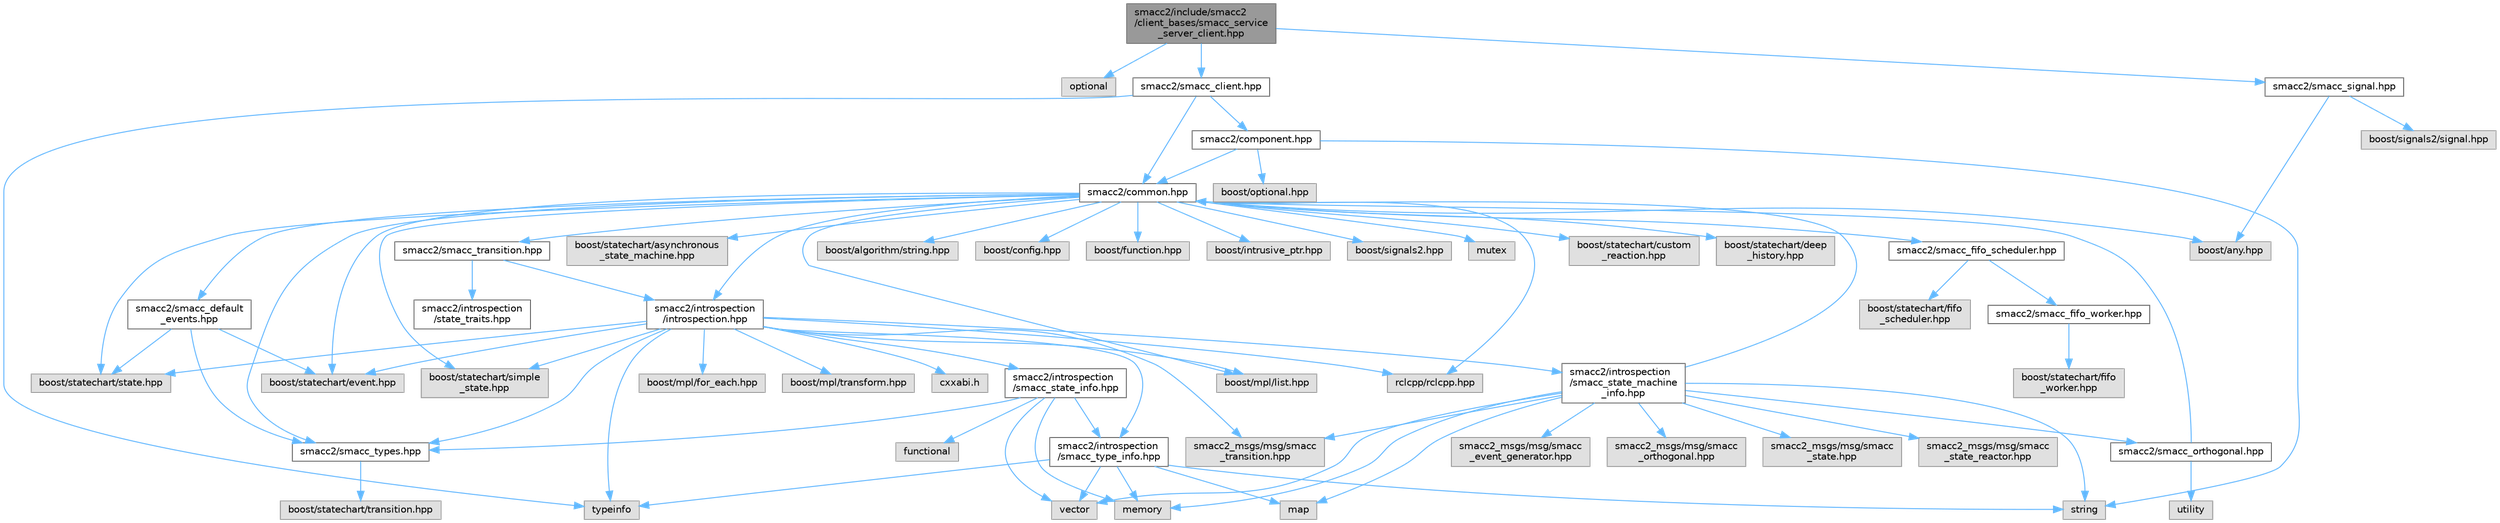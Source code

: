 digraph "smacc2/include/smacc2/client_bases/smacc_service_server_client.hpp"
{
 // LATEX_PDF_SIZE
  bgcolor="transparent";
  edge [fontname=Helvetica,fontsize=10,labelfontname=Helvetica,labelfontsize=10];
  node [fontname=Helvetica,fontsize=10,shape=box,height=0.2,width=0.4];
  Node1 [label="smacc2/include/smacc2\l/client_bases/smacc_service\l_server_client.hpp",height=0.2,width=0.4,color="gray40", fillcolor="grey60", style="filled", fontcolor="black",tooltip=" "];
  Node1 -> Node2 [color="steelblue1",style="solid"];
  Node2 [label="optional",height=0.2,width=0.4,color="grey60", fillcolor="#E0E0E0", style="filled",tooltip=" "];
  Node1 -> Node3 [color="steelblue1",style="solid"];
  Node3 [label="smacc2/smacc_client.hpp",height=0.2,width=0.4,color="grey40", fillcolor="white", style="filled",URL="$smacc__client_8hpp.html",tooltip=" "];
  Node3 -> Node4 [color="steelblue1",style="solid"];
  Node4 [label="smacc2/common.hpp",height=0.2,width=0.4,color="grey40", fillcolor="white", style="filled",URL="$include_2smacc2_2common_8hpp.html",tooltip=" "];
  Node4 -> Node5 [color="steelblue1",style="solid"];
  Node5 [label="boost/statechart/asynchronous\l_state_machine.hpp",height=0.2,width=0.4,color="grey60", fillcolor="#E0E0E0", style="filled",tooltip=" "];
  Node4 -> Node6 [color="steelblue1",style="solid"];
  Node6 [label="boost/statechart/custom\l_reaction.hpp",height=0.2,width=0.4,color="grey60", fillcolor="#E0E0E0", style="filled",tooltip=" "];
  Node4 -> Node7 [color="steelblue1",style="solid"];
  Node7 [label="boost/statechart/deep\l_history.hpp",height=0.2,width=0.4,color="grey60", fillcolor="#E0E0E0", style="filled",tooltip=" "];
  Node4 -> Node8 [color="steelblue1",style="solid"];
  Node8 [label="boost/statechart/event.hpp",height=0.2,width=0.4,color="grey60", fillcolor="#E0E0E0", style="filled",tooltip=" "];
  Node4 -> Node9 [color="steelblue1",style="solid"];
  Node9 [label="boost/statechart/simple\l_state.hpp",height=0.2,width=0.4,color="grey60", fillcolor="#E0E0E0", style="filled",tooltip=" "];
  Node4 -> Node10 [color="steelblue1",style="solid"];
  Node10 [label="boost/statechart/state.hpp",height=0.2,width=0.4,color="grey60", fillcolor="#E0E0E0", style="filled",tooltip=" "];
  Node4 -> Node11 [color="steelblue1",style="solid"];
  Node11 [label="boost/algorithm/string.hpp",height=0.2,width=0.4,color="grey60", fillcolor="#E0E0E0", style="filled",tooltip=" "];
  Node4 -> Node12 [color="steelblue1",style="solid"];
  Node12 [label="boost/any.hpp",height=0.2,width=0.4,color="grey60", fillcolor="#E0E0E0", style="filled",tooltip=" "];
  Node4 -> Node13 [color="steelblue1",style="solid"];
  Node13 [label="boost/config.hpp",height=0.2,width=0.4,color="grey60", fillcolor="#E0E0E0", style="filled",tooltip=" "];
  Node4 -> Node14 [color="steelblue1",style="solid"];
  Node14 [label="boost/function.hpp",height=0.2,width=0.4,color="grey60", fillcolor="#E0E0E0", style="filled",tooltip=" "];
  Node4 -> Node15 [color="steelblue1",style="solid"];
  Node15 [label="boost/intrusive_ptr.hpp",height=0.2,width=0.4,color="grey60", fillcolor="#E0E0E0", style="filled",tooltip=" "];
  Node4 -> Node16 [color="steelblue1",style="solid"];
  Node16 [label="boost/mpl/list.hpp",height=0.2,width=0.4,color="grey60", fillcolor="#E0E0E0", style="filled",tooltip=" "];
  Node4 -> Node17 [color="steelblue1",style="solid"];
  Node17 [label="boost/signals2.hpp",height=0.2,width=0.4,color="grey60", fillcolor="#E0E0E0", style="filled",tooltip=" "];
  Node4 -> Node18 [color="steelblue1",style="solid"];
  Node18 [label="mutex",height=0.2,width=0.4,color="grey60", fillcolor="#E0E0E0", style="filled",tooltip=" "];
  Node4 -> Node19 [color="steelblue1",style="solid"];
  Node19 [label="rclcpp/rclcpp.hpp",height=0.2,width=0.4,color="grey60", fillcolor="#E0E0E0", style="filled",tooltip=" "];
  Node4 -> Node20 [color="steelblue1",style="solid"];
  Node20 [label="smacc2/introspection\l/introspection.hpp",height=0.2,width=0.4,color="grey40", fillcolor="white", style="filled",URL="$introspection_8hpp.html",tooltip=" "];
  Node20 -> Node8 [color="steelblue1",style="solid"];
  Node20 -> Node9 [color="steelblue1",style="solid"];
  Node20 -> Node10 [color="steelblue1",style="solid"];
  Node20 -> Node21 [color="steelblue1",style="solid"];
  Node21 [label="boost/mpl/for_each.hpp",height=0.2,width=0.4,color="grey60", fillcolor="#E0E0E0", style="filled",tooltip=" "];
  Node20 -> Node16 [color="steelblue1",style="solid"];
  Node20 -> Node22 [color="steelblue1",style="solid"];
  Node22 [label="boost/mpl/transform.hpp",height=0.2,width=0.4,color="grey60", fillcolor="#E0E0E0", style="filled",tooltip=" "];
  Node20 -> Node19 [color="steelblue1",style="solid"];
  Node20 -> Node23 [color="steelblue1",style="solid"];
  Node23 [label="typeinfo",height=0.2,width=0.4,color="grey60", fillcolor="#E0E0E0", style="filled",tooltip=" "];
  Node20 -> Node24 [color="steelblue1",style="solid"];
  Node24 [label="smacc2/introspection\l/smacc_state_info.hpp",height=0.2,width=0.4,color="grey40", fillcolor="white", style="filled",URL="$smacc__state__info_8hpp.html",tooltip=" "];
  Node24 -> Node25 [color="steelblue1",style="solid"];
  Node25 [label="functional",height=0.2,width=0.4,color="grey60", fillcolor="#E0E0E0", style="filled",tooltip=" "];
  Node24 -> Node26 [color="steelblue1",style="solid"];
  Node26 [label="memory",height=0.2,width=0.4,color="grey60", fillcolor="#E0E0E0", style="filled",tooltip=" "];
  Node24 -> Node27 [color="steelblue1",style="solid"];
  Node27 [label="smacc2/introspection\l/smacc_type_info.hpp",height=0.2,width=0.4,color="grey40", fillcolor="white", style="filled",URL="$smacc__type__info_8hpp.html",tooltip=" "];
  Node27 -> Node28 [color="steelblue1",style="solid"];
  Node28 [label="map",height=0.2,width=0.4,color="grey60", fillcolor="#E0E0E0", style="filled",tooltip=" "];
  Node27 -> Node26 [color="steelblue1",style="solid"];
  Node27 -> Node29 [color="steelblue1",style="solid"];
  Node29 [label="string",height=0.2,width=0.4,color="grey60", fillcolor="#E0E0E0", style="filled",tooltip=" "];
  Node27 -> Node23 [color="steelblue1",style="solid"];
  Node27 -> Node30 [color="steelblue1",style="solid"];
  Node30 [label="vector",height=0.2,width=0.4,color="grey60", fillcolor="#E0E0E0", style="filled",tooltip=" "];
  Node24 -> Node31 [color="steelblue1",style="solid"];
  Node31 [label="smacc2/smacc_types.hpp",height=0.2,width=0.4,color="grey40", fillcolor="white", style="filled",URL="$smacc__types_8hpp.html",tooltip=" "];
  Node31 -> Node32 [color="steelblue1",style="solid"];
  Node32 [label="boost/statechart/transition.hpp",height=0.2,width=0.4,color="grey60", fillcolor="#E0E0E0", style="filled",tooltip=" "];
  Node24 -> Node30 [color="steelblue1",style="solid"];
  Node20 -> Node27 [color="steelblue1",style="solid"];
  Node20 -> Node31 [color="steelblue1",style="solid"];
  Node20 -> Node33 [color="steelblue1",style="solid"];
  Node33 [label="cxxabi.h",height=0.2,width=0.4,color="grey60", fillcolor="#E0E0E0", style="filled",tooltip=" "];
  Node20 -> Node34 [color="steelblue1",style="solid"];
  Node34 [label="smacc2_msgs/msg/smacc\l_transition.hpp",height=0.2,width=0.4,color="grey60", fillcolor="#E0E0E0", style="filled",tooltip=" "];
  Node20 -> Node35 [color="steelblue1",style="solid"];
  Node35 [label="smacc2/introspection\l/smacc_state_machine\l_info.hpp",height=0.2,width=0.4,color="grey40", fillcolor="white", style="filled",URL="$smacc__state__machine__info_8hpp.html",tooltip=" "];
  Node35 -> Node28 [color="steelblue1",style="solid"];
  Node35 -> Node26 [color="steelblue1",style="solid"];
  Node35 -> Node29 [color="steelblue1",style="solid"];
  Node35 -> Node30 [color="steelblue1",style="solid"];
  Node35 -> Node4 [color="steelblue1",style="solid"];
  Node35 -> Node36 [color="steelblue1",style="solid"];
  Node36 [label="smacc2/smacc_orthogonal.hpp",height=0.2,width=0.4,color="grey40", fillcolor="white", style="filled",URL="$smacc__orthogonal_8hpp.html",tooltip=" "];
  Node36 -> Node4 [color="steelblue1",style="solid"];
  Node36 -> Node37 [color="steelblue1",style="solid"];
  Node37 [label="utility",height=0.2,width=0.4,color="grey60", fillcolor="#E0E0E0", style="filled",tooltip=" "];
  Node35 -> Node38 [color="steelblue1",style="solid"];
  Node38 [label="smacc2_msgs/msg/smacc\l_event_generator.hpp",height=0.2,width=0.4,color="grey60", fillcolor="#E0E0E0", style="filled",tooltip=" "];
  Node35 -> Node39 [color="steelblue1",style="solid"];
  Node39 [label="smacc2_msgs/msg/smacc\l_orthogonal.hpp",height=0.2,width=0.4,color="grey60", fillcolor="#E0E0E0", style="filled",tooltip=" "];
  Node35 -> Node40 [color="steelblue1",style="solid"];
  Node40 [label="smacc2_msgs/msg/smacc\l_state.hpp",height=0.2,width=0.4,color="grey60", fillcolor="#E0E0E0", style="filled",tooltip=" "];
  Node35 -> Node41 [color="steelblue1",style="solid"];
  Node41 [label="smacc2_msgs/msg/smacc\l_state_reactor.hpp",height=0.2,width=0.4,color="grey60", fillcolor="#E0E0E0", style="filled",tooltip=" "];
  Node35 -> Node34 [color="steelblue1",style="solid"];
  Node4 -> Node42 [color="steelblue1",style="solid"];
  Node42 [label="smacc2/smacc_fifo_scheduler.hpp",height=0.2,width=0.4,color="grey40", fillcolor="white", style="filled",URL="$smacc__fifo__scheduler_8hpp.html",tooltip=" "];
  Node42 -> Node43 [color="steelblue1",style="solid"];
  Node43 [label="boost/statechart/fifo\l_scheduler.hpp",height=0.2,width=0.4,color="grey60", fillcolor="#E0E0E0", style="filled",tooltip=" "];
  Node42 -> Node44 [color="steelblue1",style="solid"];
  Node44 [label="smacc2/smacc_fifo_worker.hpp",height=0.2,width=0.4,color="grey40", fillcolor="white", style="filled",URL="$smacc__fifo__worker_8hpp.html",tooltip=" "];
  Node44 -> Node45 [color="steelblue1",style="solid"];
  Node45 [label="boost/statechart/fifo\l_worker.hpp",height=0.2,width=0.4,color="grey60", fillcolor="#E0E0E0", style="filled",tooltip=" "];
  Node4 -> Node31 [color="steelblue1",style="solid"];
  Node4 -> Node46 [color="steelblue1",style="solid"];
  Node46 [label="smacc2/smacc_default\l_events.hpp",height=0.2,width=0.4,color="grey40", fillcolor="white", style="filled",URL="$smacc__default__events_8hpp.html",tooltip=" "];
  Node46 -> Node31 [color="steelblue1",style="solid"];
  Node46 -> Node8 [color="steelblue1",style="solid"];
  Node46 -> Node10 [color="steelblue1",style="solid"];
  Node4 -> Node47 [color="steelblue1",style="solid"];
  Node47 [label="smacc2/smacc_transition.hpp",height=0.2,width=0.4,color="grey40", fillcolor="white", style="filled",URL="$smacc__transition_8hpp.html",tooltip=" "];
  Node47 -> Node20 [color="steelblue1",style="solid"];
  Node47 -> Node48 [color="steelblue1",style="solid"];
  Node48 [label="smacc2/introspection\l/state_traits.hpp",height=0.2,width=0.4,color="grey40", fillcolor="white", style="filled",URL="$state__traits_8hpp.html",tooltip=" "];
  Node3 -> Node49 [color="steelblue1",style="solid"];
  Node49 [label="smacc2/component.hpp",height=0.2,width=0.4,color="grey40", fillcolor="white", style="filled",URL="$component_8hpp.html",tooltip=" "];
  Node49 -> Node29 [color="steelblue1",style="solid"];
  Node49 -> Node50 [color="steelblue1",style="solid"];
  Node50 [label="boost/optional.hpp",height=0.2,width=0.4,color="grey60", fillcolor="#E0E0E0", style="filled",tooltip=" "];
  Node49 -> Node4 [color="steelblue1",style="solid"];
  Node3 -> Node23 [color="steelblue1",style="solid"];
  Node1 -> Node51 [color="steelblue1",style="solid"];
  Node51 [label="smacc2/smacc_signal.hpp",height=0.2,width=0.4,color="grey40", fillcolor="white", style="filled",URL="$smacc__signal_8hpp.html",tooltip=" "];
  Node51 -> Node12 [color="steelblue1",style="solid"];
  Node51 -> Node52 [color="steelblue1",style="solid"];
  Node52 [label="boost/signals2/signal.hpp",height=0.2,width=0.4,color="grey60", fillcolor="#E0E0E0", style="filled",tooltip=" "];
}
